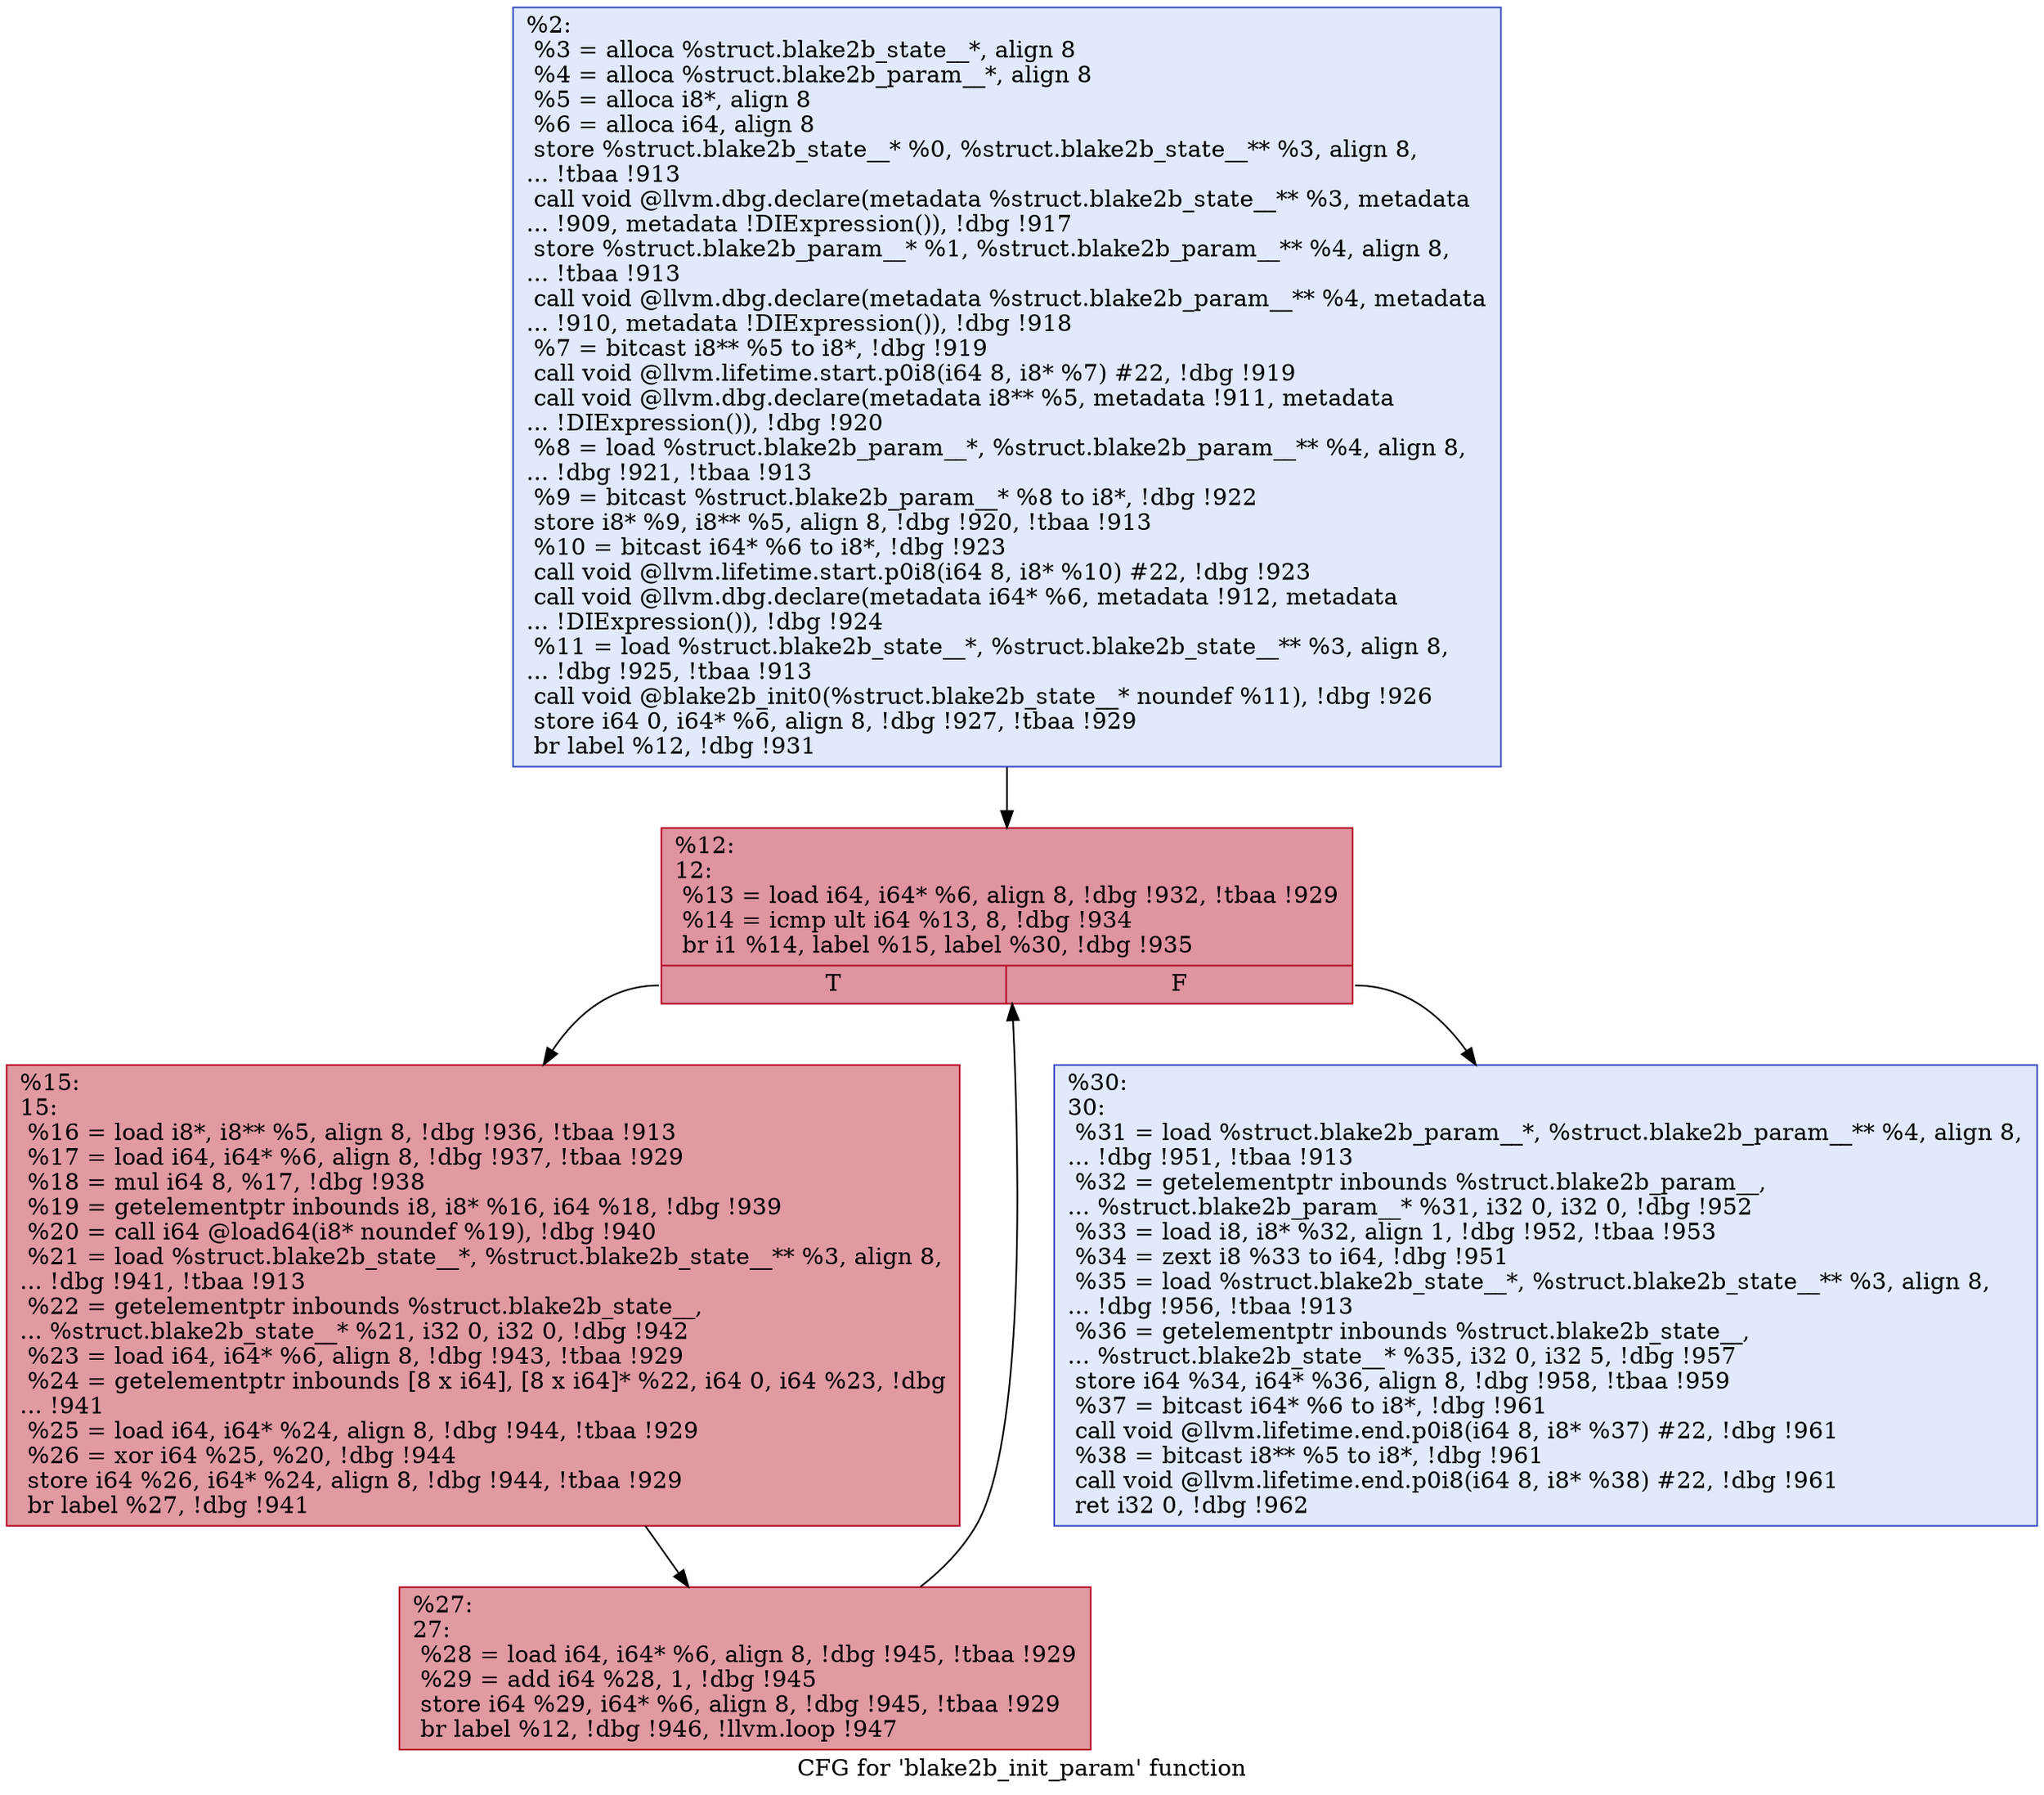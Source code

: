digraph "CFG for 'blake2b_init_param' function" {
	label="CFG for 'blake2b_init_param' function";

	Node0x1279b40 [shape=record,color="#3d50c3ff", style=filled, fillcolor="#b9d0f970",label="{%2:\l  %3 = alloca %struct.blake2b_state__*, align 8\l  %4 = alloca %struct.blake2b_param__*, align 8\l  %5 = alloca i8*, align 8\l  %6 = alloca i64, align 8\l  store %struct.blake2b_state__* %0, %struct.blake2b_state__** %3, align 8,\l... !tbaa !913\l  call void @llvm.dbg.declare(metadata %struct.blake2b_state__** %3, metadata\l... !909, metadata !DIExpression()), !dbg !917\l  store %struct.blake2b_param__* %1, %struct.blake2b_param__** %4, align 8,\l... !tbaa !913\l  call void @llvm.dbg.declare(metadata %struct.blake2b_param__** %4, metadata\l... !910, metadata !DIExpression()), !dbg !918\l  %7 = bitcast i8** %5 to i8*, !dbg !919\l  call void @llvm.lifetime.start.p0i8(i64 8, i8* %7) #22, !dbg !919\l  call void @llvm.dbg.declare(metadata i8** %5, metadata !911, metadata\l... !DIExpression()), !dbg !920\l  %8 = load %struct.blake2b_param__*, %struct.blake2b_param__** %4, align 8,\l... !dbg !921, !tbaa !913\l  %9 = bitcast %struct.blake2b_param__* %8 to i8*, !dbg !922\l  store i8* %9, i8** %5, align 8, !dbg !920, !tbaa !913\l  %10 = bitcast i64* %6 to i8*, !dbg !923\l  call void @llvm.lifetime.start.p0i8(i64 8, i8* %10) #22, !dbg !923\l  call void @llvm.dbg.declare(metadata i64* %6, metadata !912, metadata\l... !DIExpression()), !dbg !924\l  %11 = load %struct.blake2b_state__*, %struct.blake2b_state__** %3, align 8,\l... !dbg !925, !tbaa !913\l  call void @blake2b_init0(%struct.blake2b_state__* noundef %11), !dbg !926\l  store i64 0, i64* %6, align 8, !dbg !927, !tbaa !929\l  br label %12, !dbg !931\l}"];
	Node0x1279b40 -> Node0x123d6c0;
	Node0x123d6c0 [shape=record,color="#b70d28ff", style=filled, fillcolor="#b70d2870",label="{%12:\l12:                                               \l  %13 = load i64, i64* %6, align 8, !dbg !932, !tbaa !929\l  %14 = icmp ult i64 %13, 8, !dbg !934\l  br i1 %14, label %15, label %30, !dbg !935\l|{<s0>T|<s1>F}}"];
	Node0x123d6c0:s0 -> Node0x123d710;
	Node0x123d6c0:s1 -> Node0x123d7b0;
	Node0x123d710 [shape=record,color="#b70d28ff", style=filled, fillcolor="#bb1b2c70",label="{%15:\l15:                                               \l  %16 = load i8*, i8** %5, align 8, !dbg !936, !tbaa !913\l  %17 = load i64, i64* %6, align 8, !dbg !937, !tbaa !929\l  %18 = mul i64 8, %17, !dbg !938\l  %19 = getelementptr inbounds i8, i8* %16, i64 %18, !dbg !939\l  %20 = call i64 @load64(i8* noundef %19), !dbg !940\l  %21 = load %struct.blake2b_state__*, %struct.blake2b_state__** %3, align 8,\l... !dbg !941, !tbaa !913\l  %22 = getelementptr inbounds %struct.blake2b_state__,\l... %struct.blake2b_state__* %21, i32 0, i32 0, !dbg !942\l  %23 = load i64, i64* %6, align 8, !dbg !943, !tbaa !929\l  %24 = getelementptr inbounds [8 x i64], [8 x i64]* %22, i64 0, i64 %23, !dbg\l... !941\l  %25 = load i64, i64* %24, align 8, !dbg !944, !tbaa !929\l  %26 = xor i64 %25, %20, !dbg !944\l  store i64 %26, i64* %24, align 8, !dbg !944, !tbaa !929\l  br label %27, !dbg !941\l}"];
	Node0x123d710 -> Node0x123d760;
	Node0x123d760 [shape=record,color="#b70d28ff", style=filled, fillcolor="#bb1b2c70",label="{%27:\l27:                                               \l  %28 = load i64, i64* %6, align 8, !dbg !945, !tbaa !929\l  %29 = add i64 %28, 1, !dbg !945\l  store i64 %29, i64* %6, align 8, !dbg !945, !tbaa !929\l  br label %12, !dbg !946, !llvm.loop !947\l}"];
	Node0x123d760 -> Node0x123d6c0;
	Node0x123d7b0 [shape=record,color="#3d50c3ff", style=filled, fillcolor="#b9d0f970",label="{%30:\l30:                                               \l  %31 = load %struct.blake2b_param__*, %struct.blake2b_param__** %4, align 8,\l... !dbg !951, !tbaa !913\l  %32 = getelementptr inbounds %struct.blake2b_param__,\l... %struct.blake2b_param__* %31, i32 0, i32 0, !dbg !952\l  %33 = load i8, i8* %32, align 1, !dbg !952, !tbaa !953\l  %34 = zext i8 %33 to i64, !dbg !951\l  %35 = load %struct.blake2b_state__*, %struct.blake2b_state__** %3, align 8,\l... !dbg !956, !tbaa !913\l  %36 = getelementptr inbounds %struct.blake2b_state__,\l... %struct.blake2b_state__* %35, i32 0, i32 5, !dbg !957\l  store i64 %34, i64* %36, align 8, !dbg !958, !tbaa !959\l  %37 = bitcast i64* %6 to i8*, !dbg !961\l  call void @llvm.lifetime.end.p0i8(i64 8, i8* %37) #22, !dbg !961\l  %38 = bitcast i8** %5 to i8*, !dbg !961\l  call void @llvm.lifetime.end.p0i8(i64 8, i8* %38) #22, !dbg !961\l  ret i32 0, !dbg !962\l}"];
}
